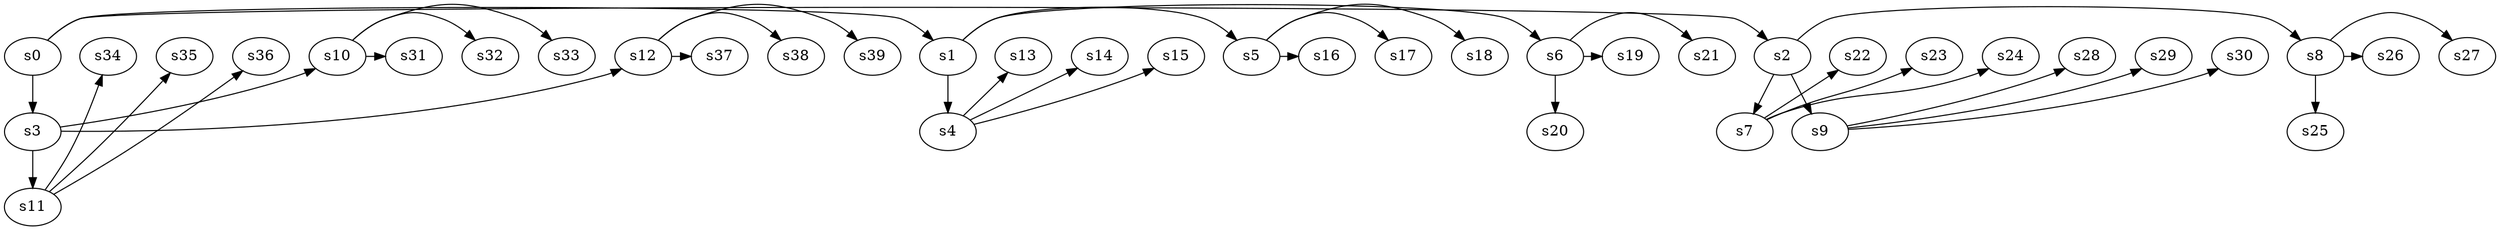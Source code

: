 digraph game_0382_branch_4_3 {
    s0 [name="s0", player=1];
    s1 [name="s1", player=1];
    s2 [name="s2", player=0];
    s3 [name="s3", player=0, target=1];
    s4 [name="s4", player=0];
    s5 [name="s5", player=1];
    s6 [name="s6", player=1];
    s7 [name="s7", player=1];
    s8 [name="s8", player=1];
    s9 [name="s9", player=1];
    s10 [name="s10", player=1];
    s11 [name="s11", player=0, target=1];
    s12 [name="s12", player=1];
    s13 [name="s13", player=1];
    s14 [name="s14", player=0];
    s15 [name="s15", player=0, target=1];
    s16 [name="s16", player=1, target=1];
    s17 [name="s17", player=1];
    s18 [name="s18", player=0];
    s19 [name="s19", player=1];
    s20 [name="s20", player=0];
    s21 [name="s21", player=0];
    s22 [name="s22", player=0];
    s23 [name="s23", player=0, target=1];
    s24 [name="s24", player=1];
    s25 [name="s25", player=0, target=1];
    s26 [name="s26", player=1];
    s27 [name="s27", player=0, target=1];
    s28 [name="s28", player=1];
    s29 [name="s29", player=0];
    s30 [name="s30", player=0];
    s31 [name="s31", player=0, target=1];
    s32 [name="s32", player=1];
    s33 [name="s33", player=0];
    s34 [name="s34", player=0];
    s35 [name="s35", player=1];
    s36 [name="s36", player=1];
    s37 [name="s37", player=1];
    s38 [name="s38", player=0];
    s39 [name="s39", player=0];

    s0 -> s1 [constraint="time == 1 || time == 2 || time == 8 || time == 14"];
    s0 -> s2 [constraint="time % 3 == 0 || time % 4 == 1"];
    s0 -> s3;
    s1 -> s4;
    s1 -> s5 [constraint="!(time % 3 == 0)"];
    s1 -> s6 [constraint="time % 4 == 0"];
    s2 -> s7;
    s2 -> s8 [constraint="time % 2 == 1"];
    s2 -> s9;
    s3 -> s10 [constraint="!(time % 4 == 0)"];
    s3 -> s11;
    s3 -> s12 [constraint="time % 5 == 1"];
    s4 -> s13 [constraint="time % 2 == 1"];
    s4 -> s14 [constraint="time % 5 == 4"];
    s4 -> s15 [constraint="time % 5 == 1"];
    s5 -> s16 [constraint="time % 6 == 0"];
    s5 -> s17 [constraint="time % 3 == 0"];
    s5 -> s18 [constraint="!(time % 3 == 0)"];
    s6 -> s19 [constraint="time % 2 == 0"];
    s6 -> s20;
    s6 -> s21 [constraint="time % 3 == 1"];
    s7 -> s22 [constraint="time % 3 == 2"];
    s7 -> s23 [constraint="time % 4 == 1"];
    s7 -> s24 [constraint="time % 5 == 2"];
    s8 -> s25;
    s8 -> s26 [constraint="time == 0 || time == 13"];
    s8 -> s27 [constraint="time % 3 == 2"];
    s9 -> s28 [constraint="time % 5 == 1"];
    s9 -> s29 [constraint="time % 2 == 0"];
    s9 -> s30 [constraint="time == 14"];
    s10 -> s31 [constraint="!(time % 3 == 0)"];
    s10 -> s32 [constraint="time % 5 == 2"];
    s10 -> s33 [constraint="time == 10 || time == 12 || time == 14"];
    s11 -> s34 [constraint="time % 6 == 5"];
    s11 -> s35 [constraint="time % 4 == 0 || time % 4 == 1"];
    s11 -> s36 [constraint="!(time % 5 == 0)"];
    s12 -> s37 [constraint="!(time % 5 == 0)"];
    s12 -> s38 [constraint="time == 3"];
    s12 -> s39 [constraint="time == 0 || time == 1 || time == 8 || time == 12"];
}
